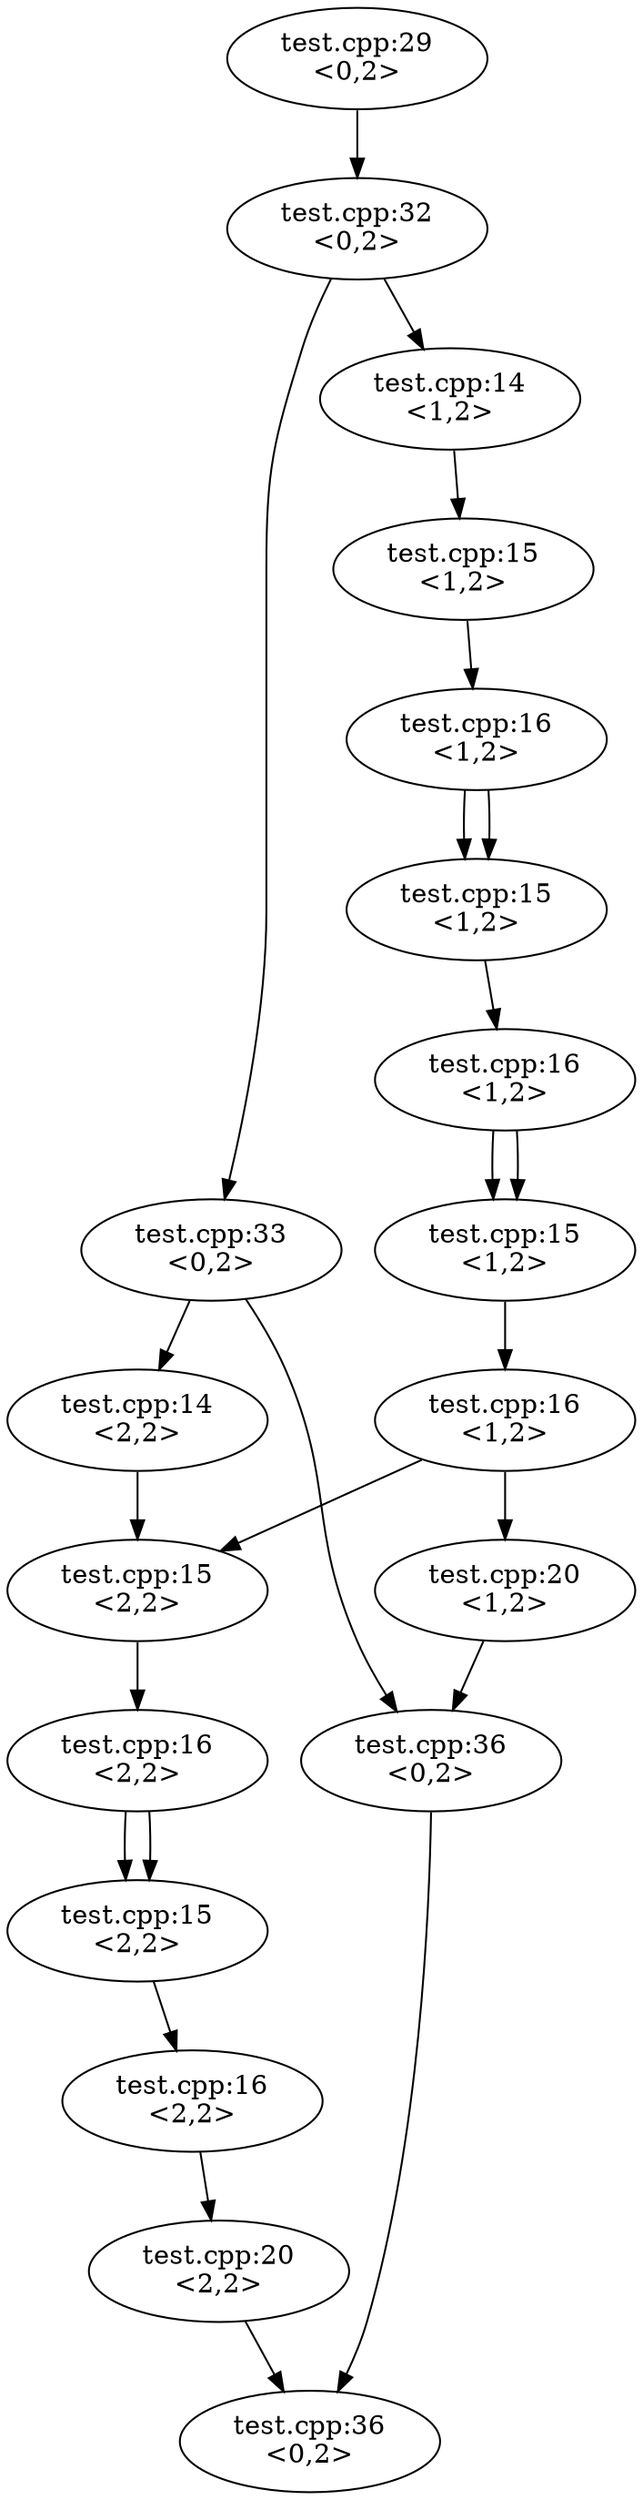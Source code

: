 digraph G {
  n1 -> n2;
  n2 -> n3;
  n2 -> n4;
  n4 -> n5;
  n3 -> n6;
  n6 -> n7;
  n7 -> n8;
  n7 -> n8;
  n8 -> n9;
  n9 -> n10;
  n9 -> n10;
  n10 -> n11;
  n11 -> n12;
  n4 -> n13;
  n12 -> n13;
  n5 -> n14;
  n11 -> n14;
  n14 -> n15;
  n15 -> n16;
  n15 -> n16;
  n16 -> n17;
  n17 -> n18;
  n13 -> n19;
  n18 -> n19;
  n1 [label="test.cpp:29\n<0,2>"];
  n2 [label="test.cpp:32\n<0,2>"];
  n3 [label="test.cpp:14\n<1,2>"];
  n4 [label="test.cpp:33\n<0,2>"];
  n5 [label="test.cpp:14\n<2,2>"];
  n6 [label="test.cpp:15\n<1,2>"];
  n7 [label="test.cpp:16\n<1,2>"];
  n8 [label="test.cpp:15\n<1,2>"];
  n9 [label="test.cpp:16\n<1,2>"];
  n10 [label="test.cpp:15\n<1,2>"];
  n11 [label="test.cpp:16\n<1,2>"];
  n12 [label="test.cpp:20\n<1,2>"];
  n13 [label="test.cpp:36\n<0,2>"];
  n14 [label="test.cpp:15\n<2,2>"];
  n15 [label="test.cpp:16\n<2,2>"];
  n16 [label="test.cpp:15\n<2,2>"];
  n17 [label="test.cpp:16\n<2,2>"];
  n18 [label="test.cpp:20\n<2,2>"];
  n19 [label="test.cpp:36\n<0,2>"];
}
